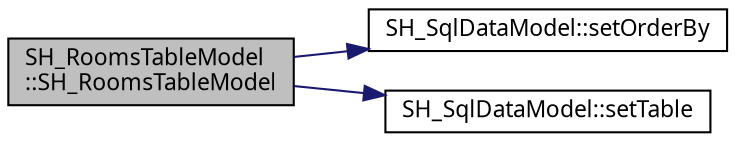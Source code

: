 digraph "SH_RoomsTableModel::SH_RoomsTableModel"
{
 // INTERACTIVE_SVG=YES
  bgcolor="transparent";
  edge [fontname="Verdana",fontsize="11",labelfontname="Verdana",labelfontsize="11"];
  node [fontname="Verdana",fontsize="11",shape=record];
  rankdir="LR";
  Node1 [label="SH_RoomsTableModel\l::SH_RoomsTableModel",height=0.2,width=0.4,color="black", fillcolor="grey75", style="filled" fontcolor="black"];
  Node1 -> Node2 [color="midnightblue",fontsize="11",style="solid"];
  Node2 [label="SH_SqlDataModel::setOrderBy",height=0.2,width=0.4,color="black",URL="$classSH__SqlDataModel.html#ab443cd7935993270c37f9bd977b33875"];
  Node1 -> Node3 [color="midnightblue",fontsize="11",style="solid"];
  Node3 [label="SH_SqlDataModel::setTable",height=0.2,width=0.4,color="black",URL="$classSH__SqlDataModel.html#a2c09d14926326a1149c1df7856c9879c"];
}
